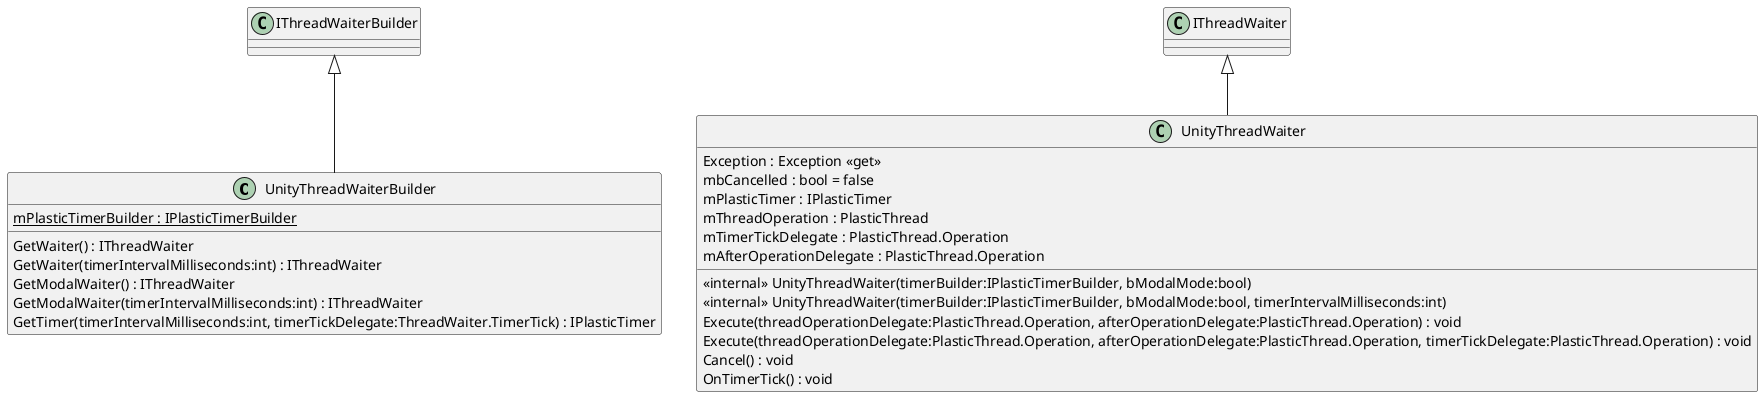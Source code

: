@startuml
class UnityThreadWaiterBuilder {
    GetWaiter() : IThreadWaiter
    GetWaiter(timerIntervalMilliseconds:int) : IThreadWaiter
    GetModalWaiter() : IThreadWaiter
    GetModalWaiter(timerIntervalMilliseconds:int) : IThreadWaiter
    GetTimer(timerIntervalMilliseconds:int, timerTickDelegate:ThreadWaiter.TimerTick) : IPlasticTimer
    {static} mPlasticTimerBuilder : IPlasticTimerBuilder
}
class UnityThreadWaiter {
    Exception : Exception <<get>>
    <<internal>> UnityThreadWaiter(timerBuilder:IPlasticTimerBuilder, bModalMode:bool)
    <<internal>> UnityThreadWaiter(timerBuilder:IPlasticTimerBuilder, bModalMode:bool, timerIntervalMilliseconds:int)
    Execute(threadOperationDelegate:PlasticThread.Operation, afterOperationDelegate:PlasticThread.Operation) : void
    Execute(threadOperationDelegate:PlasticThread.Operation, afterOperationDelegate:PlasticThread.Operation, timerTickDelegate:PlasticThread.Operation) : void
    Cancel() : void
    OnTimerTick() : void
    mbCancelled : bool = false
    mPlasticTimer : IPlasticTimer
    mThreadOperation : PlasticThread
    mTimerTickDelegate : PlasticThread.Operation
    mAfterOperationDelegate : PlasticThread.Operation
}
IThreadWaiterBuilder <|-- UnityThreadWaiterBuilder
IThreadWaiter <|-- UnityThreadWaiter
@enduml
